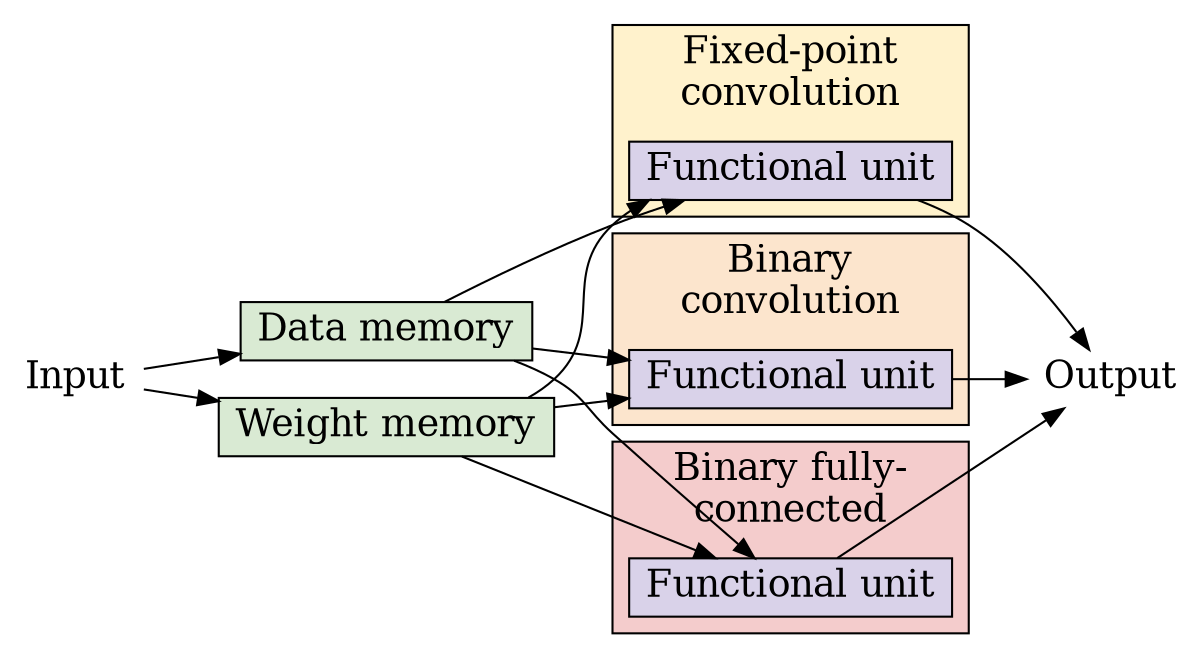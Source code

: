 digraph bnn
{
  graph [fontsize = 18, rankdir = LR];
  node [fontsize = 18, shape = box, style = filled, height = 0];
  edge [fontsize = 18];

  input [shape = none, style = "", label = "Input"];

  dmem [label = "Data memory", fillcolor = "#d9ead3"]
  wtmem [label = "Weight memory", fillcolor = "#d9ead3"]

  subgraph cluster_0
  {
    rank = same;
    label = "Fixed-point\nconvolution";
    fillcolor = "#fff2cc";
    style = filled;
    fu_0 [label = "Functional unit", fillcolor = "#d9d2e9"];
  }
  subgraph cluster_1
  {
    rank = same;
    label = "Binary\nconvolution";
    fillcolor = "#fce5cd";
    style = filled;
    fu_1 [label = "Functional unit", fillcolor = "#d9d2e9"];
  }
  subgraph cluster_2
  {
    rank = same;
    label = "Binary fully-\nconnected";
    fillcolor = "#f4cccc";
    style = filled;
    fu_2 [label = "Functional unit", fillcolor = "#d9d2e9"];
  }
  
  output [shape = none, style = "", label = "Output"];
  
  input -> dmem;
  input -> wtmem;
  dmem -> fu_0;
  wtmem -> fu_0;
  dmem -> fu_1;
  wtmem -> fu_1;
  dmem -> fu_2;
  wtmem -> fu_2;
  fu_0 -> output;
  fu_1 -> output;
  fu_2 -> output;
}
